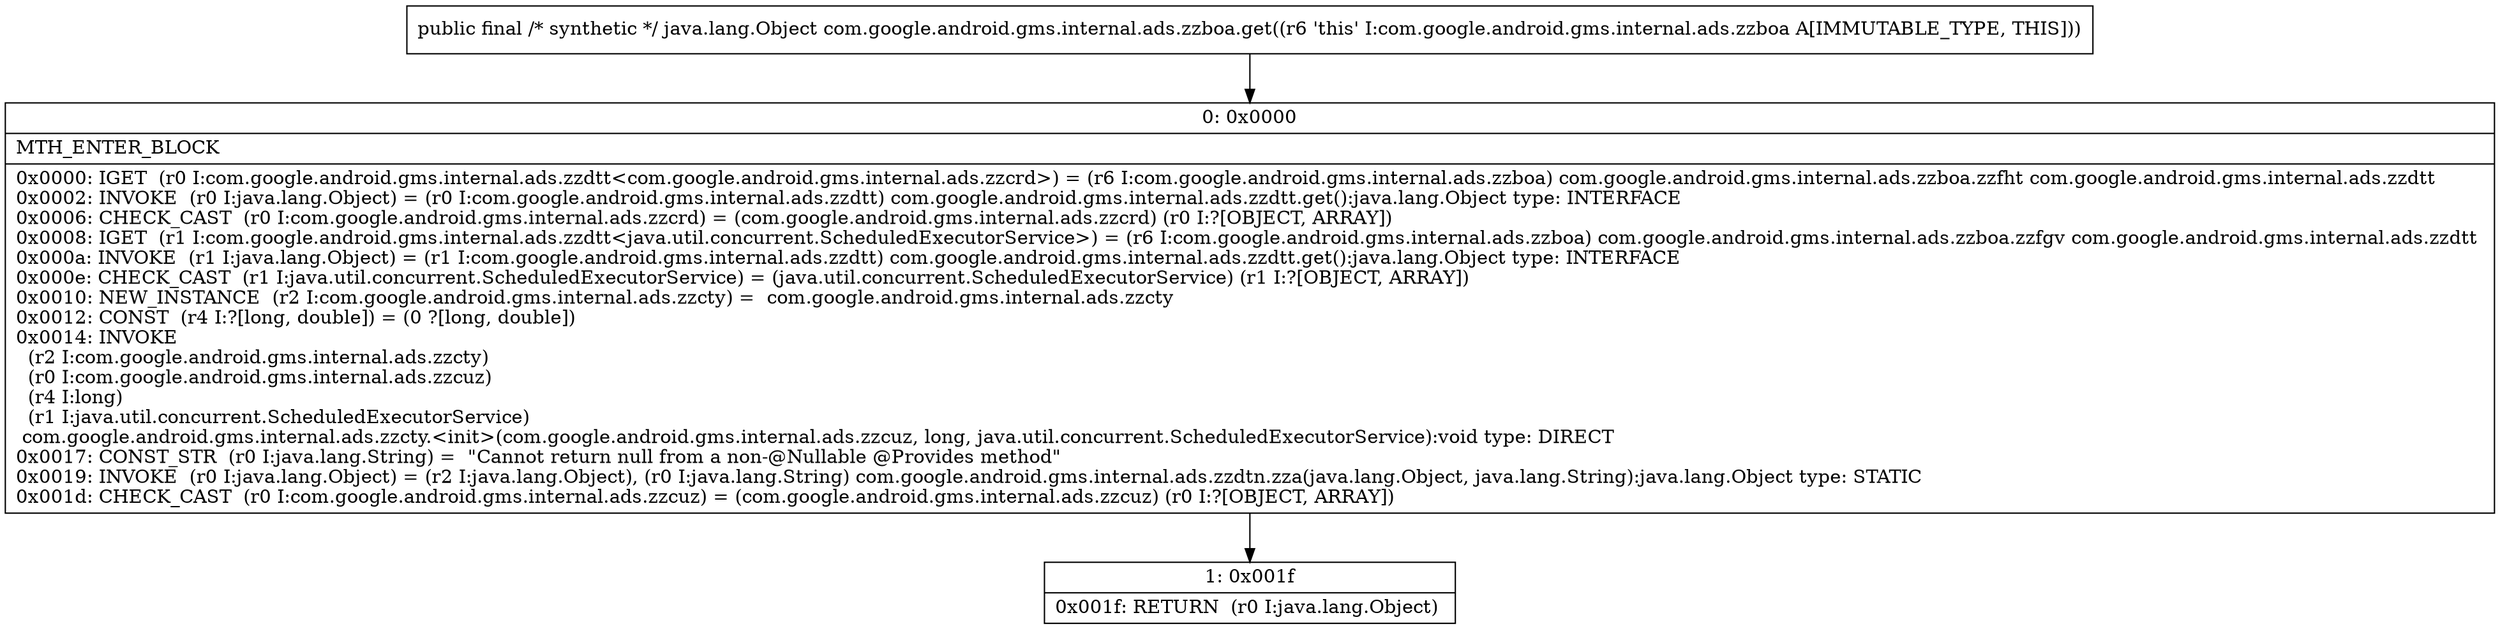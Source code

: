 digraph "CFG forcom.google.android.gms.internal.ads.zzboa.get()Ljava\/lang\/Object;" {
Node_0 [shape=record,label="{0\:\ 0x0000|MTH_ENTER_BLOCK\l|0x0000: IGET  (r0 I:com.google.android.gms.internal.ads.zzdtt\<com.google.android.gms.internal.ads.zzcrd\>) = (r6 I:com.google.android.gms.internal.ads.zzboa) com.google.android.gms.internal.ads.zzboa.zzfht com.google.android.gms.internal.ads.zzdtt \l0x0002: INVOKE  (r0 I:java.lang.Object) = (r0 I:com.google.android.gms.internal.ads.zzdtt) com.google.android.gms.internal.ads.zzdtt.get():java.lang.Object type: INTERFACE \l0x0006: CHECK_CAST  (r0 I:com.google.android.gms.internal.ads.zzcrd) = (com.google.android.gms.internal.ads.zzcrd) (r0 I:?[OBJECT, ARRAY]) \l0x0008: IGET  (r1 I:com.google.android.gms.internal.ads.zzdtt\<java.util.concurrent.ScheduledExecutorService\>) = (r6 I:com.google.android.gms.internal.ads.zzboa) com.google.android.gms.internal.ads.zzboa.zzfgv com.google.android.gms.internal.ads.zzdtt \l0x000a: INVOKE  (r1 I:java.lang.Object) = (r1 I:com.google.android.gms.internal.ads.zzdtt) com.google.android.gms.internal.ads.zzdtt.get():java.lang.Object type: INTERFACE \l0x000e: CHECK_CAST  (r1 I:java.util.concurrent.ScheduledExecutorService) = (java.util.concurrent.ScheduledExecutorService) (r1 I:?[OBJECT, ARRAY]) \l0x0010: NEW_INSTANCE  (r2 I:com.google.android.gms.internal.ads.zzcty) =  com.google.android.gms.internal.ads.zzcty \l0x0012: CONST  (r4 I:?[long, double]) = (0 ?[long, double]) \l0x0014: INVOKE  \l  (r2 I:com.google.android.gms.internal.ads.zzcty)\l  (r0 I:com.google.android.gms.internal.ads.zzcuz)\l  (r4 I:long)\l  (r1 I:java.util.concurrent.ScheduledExecutorService)\l com.google.android.gms.internal.ads.zzcty.\<init\>(com.google.android.gms.internal.ads.zzcuz, long, java.util.concurrent.ScheduledExecutorService):void type: DIRECT \l0x0017: CONST_STR  (r0 I:java.lang.String) =  \"Cannot return null from a non\-@Nullable @Provides method\" \l0x0019: INVOKE  (r0 I:java.lang.Object) = (r2 I:java.lang.Object), (r0 I:java.lang.String) com.google.android.gms.internal.ads.zzdtn.zza(java.lang.Object, java.lang.String):java.lang.Object type: STATIC \l0x001d: CHECK_CAST  (r0 I:com.google.android.gms.internal.ads.zzcuz) = (com.google.android.gms.internal.ads.zzcuz) (r0 I:?[OBJECT, ARRAY]) \l}"];
Node_1 [shape=record,label="{1\:\ 0x001f|0x001f: RETURN  (r0 I:java.lang.Object) \l}"];
MethodNode[shape=record,label="{public final \/* synthetic *\/ java.lang.Object com.google.android.gms.internal.ads.zzboa.get((r6 'this' I:com.google.android.gms.internal.ads.zzboa A[IMMUTABLE_TYPE, THIS])) }"];
MethodNode -> Node_0;
Node_0 -> Node_1;
}

